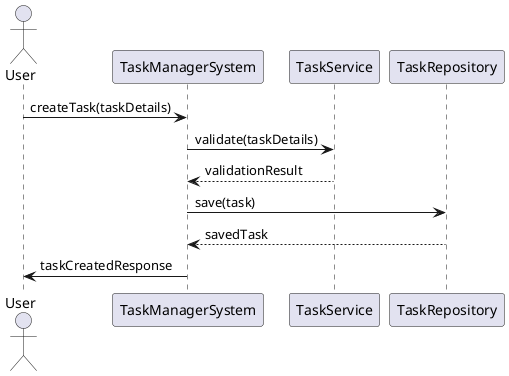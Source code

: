 @startuml
actor User
User -> TaskManagerSystem: createTask(taskDetails)
TaskManagerSystem -> TaskService: validate(taskDetails)
TaskService --> TaskManagerSystem: validationResult
TaskManagerSystem -> TaskRepository: save(task)
TaskRepository --> TaskManagerSystem: savedTask
TaskManagerSystem -> User: taskCreatedResponse
@enduml
